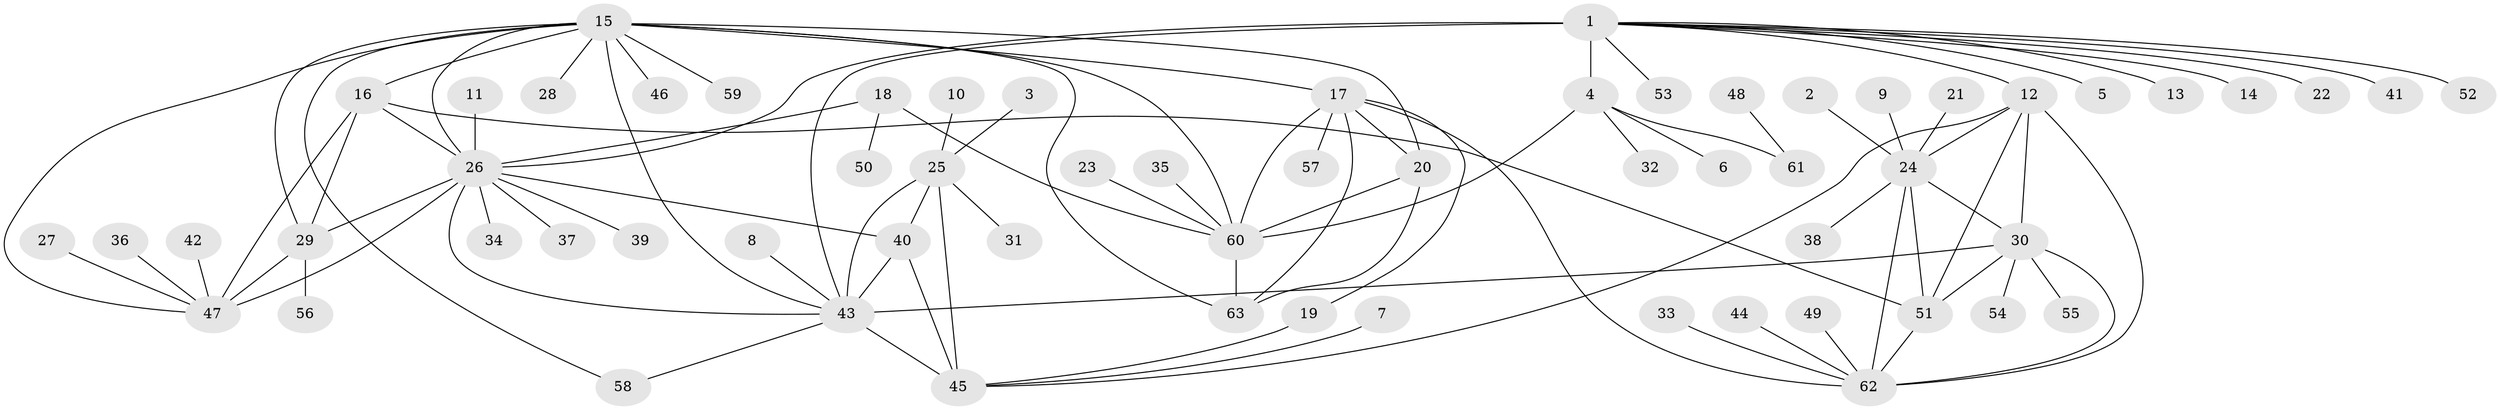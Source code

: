 // original degree distribution, {6: 0.04132231404958678, 8: 0.049586776859504134, 7: 0.05785123966942149, 9: 0.024793388429752067, 12: 0.01652892561983471, 10: 0.024793388429752067, 14: 0.008264462809917356, 5: 0.008264462809917356, 11: 0.01652892561983471, 2: 0.10743801652892562, 3: 0.03305785123966942, 4: 0.008264462809917356, 1: 0.6033057851239669}
// Generated by graph-tools (version 1.1) at 2025/50/03/09/25 03:50:35]
// undirected, 63 vertices, 94 edges
graph export_dot {
graph [start="1"]
  node [color=gray90,style=filled];
  1;
  2;
  3;
  4;
  5;
  6;
  7;
  8;
  9;
  10;
  11;
  12;
  13;
  14;
  15;
  16;
  17;
  18;
  19;
  20;
  21;
  22;
  23;
  24;
  25;
  26;
  27;
  28;
  29;
  30;
  31;
  32;
  33;
  34;
  35;
  36;
  37;
  38;
  39;
  40;
  41;
  42;
  43;
  44;
  45;
  46;
  47;
  48;
  49;
  50;
  51;
  52;
  53;
  54;
  55;
  56;
  57;
  58;
  59;
  60;
  61;
  62;
  63;
  1 -- 4 [weight=8.0];
  1 -- 5 [weight=1.0];
  1 -- 12 [weight=1.0];
  1 -- 13 [weight=1.0];
  1 -- 14 [weight=1.0];
  1 -- 22 [weight=1.0];
  1 -- 26 [weight=1.0];
  1 -- 41 [weight=1.0];
  1 -- 43 [weight=1.0];
  1 -- 52 [weight=1.0];
  1 -- 53 [weight=1.0];
  2 -- 24 [weight=1.0];
  3 -- 25 [weight=1.0];
  4 -- 6 [weight=1.0];
  4 -- 32 [weight=1.0];
  4 -- 60 [weight=1.0];
  4 -- 61 [weight=1.0];
  7 -- 45 [weight=1.0];
  8 -- 43 [weight=1.0];
  9 -- 24 [weight=1.0];
  10 -- 25 [weight=1.0];
  11 -- 26 [weight=1.0];
  12 -- 24 [weight=1.0];
  12 -- 30 [weight=1.0];
  12 -- 45 [weight=1.0];
  12 -- 51 [weight=2.0];
  12 -- 62 [weight=1.0];
  15 -- 16 [weight=2.0];
  15 -- 17 [weight=1.0];
  15 -- 20 [weight=1.0];
  15 -- 26 [weight=1.0];
  15 -- 28 [weight=1.0];
  15 -- 29 [weight=1.0];
  15 -- 43 [weight=1.0];
  15 -- 46 [weight=1.0];
  15 -- 47 [weight=1.0];
  15 -- 58 [weight=1.0];
  15 -- 59 [weight=1.0];
  15 -- 60 [weight=2.0];
  15 -- 63 [weight=1.0];
  16 -- 26 [weight=2.0];
  16 -- 29 [weight=2.0];
  16 -- 47 [weight=2.0];
  16 -- 51 [weight=1.0];
  17 -- 19 [weight=1.0];
  17 -- 20 [weight=1.0];
  17 -- 57 [weight=1.0];
  17 -- 60 [weight=2.0];
  17 -- 62 [weight=1.0];
  17 -- 63 [weight=1.0];
  18 -- 26 [weight=1.0];
  18 -- 50 [weight=1.0];
  18 -- 60 [weight=1.0];
  19 -- 45 [weight=1.0];
  20 -- 60 [weight=2.0];
  20 -- 63 [weight=1.0];
  21 -- 24 [weight=1.0];
  23 -- 60 [weight=1.0];
  24 -- 30 [weight=1.0];
  24 -- 38 [weight=1.0];
  24 -- 51 [weight=2.0];
  24 -- 62 [weight=1.0];
  25 -- 31 [weight=1.0];
  25 -- 40 [weight=2.0];
  25 -- 43 [weight=2.0];
  25 -- 45 [weight=4.0];
  26 -- 29 [weight=1.0];
  26 -- 34 [weight=1.0];
  26 -- 37 [weight=1.0];
  26 -- 39 [weight=1.0];
  26 -- 40 [weight=1.0];
  26 -- 43 [weight=1.0];
  26 -- 47 [weight=1.0];
  27 -- 47 [weight=1.0];
  29 -- 47 [weight=1.0];
  29 -- 56 [weight=1.0];
  30 -- 43 [weight=1.0];
  30 -- 51 [weight=2.0];
  30 -- 54 [weight=1.0];
  30 -- 55 [weight=1.0];
  30 -- 62 [weight=1.0];
  33 -- 62 [weight=1.0];
  35 -- 60 [weight=1.0];
  36 -- 47 [weight=1.0];
  40 -- 43 [weight=1.0];
  40 -- 45 [weight=2.0];
  42 -- 47 [weight=1.0];
  43 -- 45 [weight=2.0];
  43 -- 58 [weight=1.0];
  44 -- 62 [weight=1.0];
  48 -- 61 [weight=1.0];
  49 -- 62 [weight=1.0];
  51 -- 62 [weight=2.0];
  60 -- 63 [weight=2.0];
}

